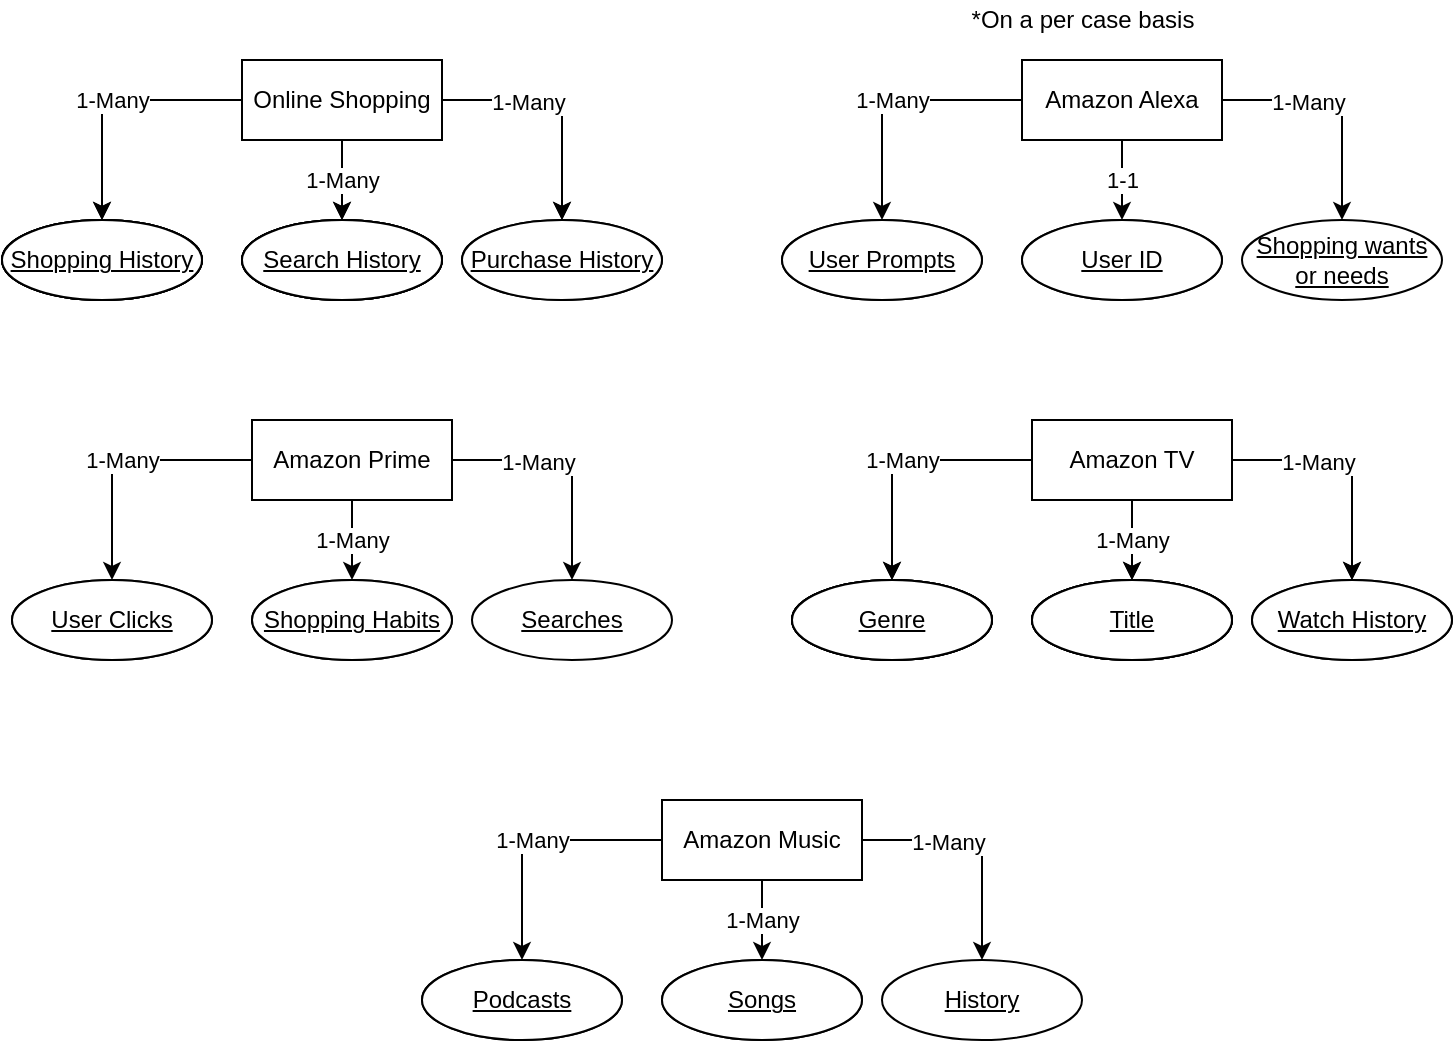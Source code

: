 <mxfile version="13.7.3" type="github">
  <diagram id="R2lEEEUBdFMjLlhIrx00" name="Page-1">
    <mxGraphModel dx="1422" dy="791" grid="1" gridSize="10" guides="1" tooltips="1" connect="1" arrows="1" fold="1" page="1" pageScale="1" pageWidth="850" pageHeight="1100" math="0" shadow="0" extFonts="Permanent Marker^https://fonts.googleapis.com/css?family=Permanent+Marker">
      <root>
        <mxCell id="0" />
        <mxCell id="1" parent="0" />
        <mxCell id="f8ZMk2chCt_CFVTAONVA-9" value="1-Many" style="edgeStyle=orthogonalEdgeStyle;rounded=0;orthogonalLoop=1;jettySize=auto;html=1;exitX=0.5;exitY=1;exitDx=0;exitDy=0;entryX=0.5;entryY=0;entryDx=0;entryDy=0;" edge="1" parent="1" source="f8ZMk2chCt_CFVTAONVA-1" target="f8ZMk2chCt_CFVTAONVA-7">
          <mxGeometry relative="1" as="geometry" />
        </mxCell>
        <mxCell id="f8ZMk2chCt_CFVTAONVA-10" value="1-Many" style="edgeStyle=orthogonalEdgeStyle;rounded=0;orthogonalLoop=1;jettySize=auto;html=1;exitX=0;exitY=0.5;exitDx=0;exitDy=0;entryX=0.5;entryY=0;entryDx=0;entryDy=0;" edge="1" parent="1" source="f8ZMk2chCt_CFVTAONVA-1" target="f8ZMk2chCt_CFVTAONVA-3">
          <mxGeometry relative="1" as="geometry" />
        </mxCell>
        <mxCell id="f8ZMk2chCt_CFVTAONVA-11" style="edgeStyle=orthogonalEdgeStyle;rounded=0;orthogonalLoop=1;jettySize=auto;html=1;exitX=1;exitY=0.5;exitDx=0;exitDy=0;entryX=0.5;entryY=0;entryDx=0;entryDy=0;" edge="1" parent="1" source="f8ZMk2chCt_CFVTAONVA-1" target="f8ZMk2chCt_CFVTAONVA-8">
          <mxGeometry relative="1" as="geometry" />
        </mxCell>
        <mxCell id="f8ZMk2chCt_CFVTAONVA-13" value="1-Many" style="edgeLabel;html=1;align=center;verticalAlign=middle;resizable=0;points=[];" vertex="1" connectable="0" parent="f8ZMk2chCt_CFVTAONVA-11">
          <mxGeometry x="-0.283" y="-1" relative="1" as="geometry">
            <mxPoint as="offset" />
          </mxGeometry>
        </mxCell>
        <mxCell id="f8ZMk2chCt_CFVTAONVA-1" value="Online Shopping" style="whiteSpace=wrap;html=1;align=center;" vertex="1" parent="1">
          <mxGeometry x="140" y="80" width="100" height="40" as="geometry" />
        </mxCell>
        <mxCell id="f8ZMk2chCt_CFVTAONVA-2" value="Attribute" style="ellipse;whiteSpace=wrap;html=1;align=center;fontStyle=4;" vertex="1" parent="1">
          <mxGeometry x="20" y="160" width="100" height="40" as="geometry" />
        </mxCell>
        <mxCell id="f8ZMk2chCt_CFVTAONVA-3" value="Shopping History" style="ellipse;whiteSpace=wrap;html=1;align=center;fontStyle=4;" vertex="1" parent="1">
          <mxGeometry x="20" y="160" width="100" height="40" as="geometry" />
        </mxCell>
        <mxCell id="f8ZMk2chCt_CFVTAONVA-4" value="Attribute" style="ellipse;whiteSpace=wrap;html=1;align=center;fontStyle=4;" vertex="1" parent="1">
          <mxGeometry x="140" y="160" width="100" height="40" as="geometry" />
        </mxCell>
        <mxCell id="f8ZMk2chCt_CFVTAONVA-7" value="Search History" style="ellipse;whiteSpace=wrap;html=1;align=center;fontStyle=4;" vertex="1" parent="1">
          <mxGeometry x="140" y="160" width="100" height="40" as="geometry" />
        </mxCell>
        <mxCell id="f8ZMk2chCt_CFVTAONVA-8" value="Purchase History" style="ellipse;whiteSpace=wrap;html=1;align=center;fontStyle=4;" vertex="1" parent="1">
          <mxGeometry x="250" y="160" width="100" height="40" as="geometry" />
        </mxCell>
        <mxCell id="f8ZMk2chCt_CFVTAONVA-14" value="1-Many" style="edgeStyle=orthogonalEdgeStyle;rounded=0;orthogonalLoop=1;jettySize=auto;html=1;exitX=0.5;exitY=1;exitDx=0;exitDy=0;entryX=0.5;entryY=0;entryDx=0;entryDy=0;" edge="1" parent="1" source="f8ZMk2chCt_CFVTAONVA-18" target="f8ZMk2chCt_CFVTAONVA-22">
          <mxGeometry relative="1" as="geometry" />
        </mxCell>
        <mxCell id="f8ZMk2chCt_CFVTAONVA-15" value="1-Many" style="edgeStyle=orthogonalEdgeStyle;rounded=0;orthogonalLoop=1;jettySize=auto;html=1;exitX=0;exitY=0.5;exitDx=0;exitDy=0;entryX=0.5;entryY=0;entryDx=0;entryDy=0;" edge="1" parent="1" source="f8ZMk2chCt_CFVTAONVA-18" target="f8ZMk2chCt_CFVTAONVA-20">
          <mxGeometry relative="1" as="geometry" />
        </mxCell>
        <mxCell id="f8ZMk2chCt_CFVTAONVA-16" style="edgeStyle=orthogonalEdgeStyle;rounded=0;orthogonalLoop=1;jettySize=auto;html=1;exitX=1;exitY=0.5;exitDx=0;exitDy=0;entryX=0.5;entryY=0;entryDx=0;entryDy=0;" edge="1" parent="1" source="f8ZMk2chCt_CFVTAONVA-18" target="f8ZMk2chCt_CFVTAONVA-23">
          <mxGeometry relative="1" as="geometry" />
        </mxCell>
        <mxCell id="f8ZMk2chCt_CFVTAONVA-17" value="1-Many" style="edgeLabel;html=1;align=center;verticalAlign=middle;resizable=0;points=[];" vertex="1" connectable="0" parent="f8ZMk2chCt_CFVTAONVA-16">
          <mxGeometry x="-0.283" y="-1" relative="1" as="geometry">
            <mxPoint as="offset" />
          </mxGeometry>
        </mxCell>
        <mxCell id="f8ZMk2chCt_CFVTAONVA-18" value="Online Shopping" style="whiteSpace=wrap;html=1;align=center;" vertex="1" parent="1">
          <mxGeometry x="140" y="80" width="100" height="40" as="geometry" />
        </mxCell>
        <mxCell id="f8ZMk2chCt_CFVTAONVA-19" value="Attribute" style="ellipse;whiteSpace=wrap;html=1;align=center;fontStyle=4;" vertex="1" parent="1">
          <mxGeometry x="20" y="160" width="100" height="40" as="geometry" />
        </mxCell>
        <mxCell id="f8ZMk2chCt_CFVTAONVA-20" value="Shopping History" style="ellipse;whiteSpace=wrap;html=1;align=center;fontStyle=4;" vertex="1" parent="1">
          <mxGeometry x="20" y="160" width="100" height="40" as="geometry" />
        </mxCell>
        <mxCell id="f8ZMk2chCt_CFVTAONVA-21" value="Attribute" style="ellipse;whiteSpace=wrap;html=1;align=center;fontStyle=4;" vertex="1" parent="1">
          <mxGeometry x="140" y="160" width="100" height="40" as="geometry" />
        </mxCell>
        <mxCell id="f8ZMk2chCt_CFVTAONVA-22" value="Search History" style="ellipse;whiteSpace=wrap;html=1;align=center;fontStyle=4;" vertex="1" parent="1">
          <mxGeometry x="140" y="160" width="100" height="40" as="geometry" />
        </mxCell>
        <mxCell id="f8ZMk2chCt_CFVTAONVA-23" value="Purchase History" style="ellipse;whiteSpace=wrap;html=1;align=center;fontStyle=4;" vertex="1" parent="1">
          <mxGeometry x="250" y="160" width="100" height="40" as="geometry" />
        </mxCell>
        <mxCell id="f8ZMk2chCt_CFVTAONVA-24" value="1-1" style="edgeStyle=orthogonalEdgeStyle;rounded=0;orthogonalLoop=1;jettySize=auto;html=1;exitX=0.5;exitY=1;exitDx=0;exitDy=0;entryX=0.5;entryY=0;entryDx=0;entryDy=0;" edge="1" parent="1" source="f8ZMk2chCt_CFVTAONVA-28" target="f8ZMk2chCt_CFVTAONVA-32">
          <mxGeometry relative="1" as="geometry" />
        </mxCell>
        <mxCell id="f8ZMk2chCt_CFVTAONVA-25" value="1-Many" style="edgeStyle=orthogonalEdgeStyle;rounded=0;orthogonalLoop=1;jettySize=auto;html=1;exitX=0;exitY=0.5;exitDx=0;exitDy=0;entryX=0.5;entryY=0;entryDx=0;entryDy=0;" edge="1" parent="1" source="f8ZMk2chCt_CFVTAONVA-28" target="f8ZMk2chCt_CFVTAONVA-30">
          <mxGeometry relative="1" as="geometry" />
        </mxCell>
        <mxCell id="f8ZMk2chCt_CFVTAONVA-26" style="edgeStyle=orthogonalEdgeStyle;rounded=0;orthogonalLoop=1;jettySize=auto;html=1;exitX=1;exitY=0.5;exitDx=0;exitDy=0;entryX=0.5;entryY=0;entryDx=0;entryDy=0;" edge="1" parent="1" source="f8ZMk2chCt_CFVTAONVA-28" target="f8ZMk2chCt_CFVTAONVA-33">
          <mxGeometry relative="1" as="geometry" />
        </mxCell>
        <mxCell id="f8ZMk2chCt_CFVTAONVA-27" value="1-Many" style="edgeLabel;html=1;align=center;verticalAlign=middle;resizable=0;points=[];" vertex="1" connectable="0" parent="f8ZMk2chCt_CFVTAONVA-26">
          <mxGeometry x="-0.283" y="-1" relative="1" as="geometry">
            <mxPoint as="offset" />
          </mxGeometry>
        </mxCell>
        <mxCell id="f8ZMk2chCt_CFVTAONVA-28" value="Amazon Alexa" style="whiteSpace=wrap;html=1;align=center;" vertex="1" parent="1">
          <mxGeometry x="530" y="80" width="100" height="40" as="geometry" />
        </mxCell>
        <mxCell id="f8ZMk2chCt_CFVTAONVA-29" value="Attribute" style="ellipse;whiteSpace=wrap;html=1;align=center;fontStyle=4;" vertex="1" parent="1">
          <mxGeometry x="410" y="160" width="100" height="40" as="geometry" />
        </mxCell>
        <mxCell id="f8ZMk2chCt_CFVTAONVA-30" value="User Prompts" style="ellipse;whiteSpace=wrap;html=1;align=center;fontStyle=4;" vertex="1" parent="1">
          <mxGeometry x="410" y="160" width="100" height="40" as="geometry" />
        </mxCell>
        <mxCell id="f8ZMk2chCt_CFVTAONVA-31" value="Attribute" style="ellipse;whiteSpace=wrap;html=1;align=center;fontStyle=4;" vertex="1" parent="1">
          <mxGeometry x="530" y="160" width="100" height="40" as="geometry" />
        </mxCell>
        <mxCell id="f8ZMk2chCt_CFVTAONVA-32" value="User ID" style="ellipse;whiteSpace=wrap;html=1;align=center;fontStyle=4;" vertex="1" parent="1">
          <mxGeometry x="530" y="160" width="100" height="40" as="geometry" />
        </mxCell>
        <mxCell id="f8ZMk2chCt_CFVTAONVA-33" value="Shopping wants or needs" style="ellipse;whiteSpace=wrap;html=1;align=center;fontStyle=4;" vertex="1" parent="1">
          <mxGeometry x="640" y="160" width="100" height="40" as="geometry" />
        </mxCell>
        <mxCell id="f8ZMk2chCt_CFVTAONVA-34" value="1-Many" style="edgeStyle=orthogonalEdgeStyle;rounded=0;orthogonalLoop=1;jettySize=auto;html=1;exitX=0.5;exitY=1;exitDx=0;exitDy=0;entryX=0.5;entryY=0;entryDx=0;entryDy=0;" edge="1" parent="1" source="f8ZMk2chCt_CFVTAONVA-38" target="f8ZMk2chCt_CFVTAONVA-42">
          <mxGeometry relative="1" as="geometry" />
        </mxCell>
        <mxCell id="f8ZMk2chCt_CFVTAONVA-35" value="1-Many" style="edgeStyle=orthogonalEdgeStyle;rounded=0;orthogonalLoop=1;jettySize=auto;html=1;exitX=0;exitY=0.5;exitDx=0;exitDy=0;entryX=0.5;entryY=0;entryDx=0;entryDy=0;" edge="1" parent="1" source="f8ZMk2chCt_CFVTAONVA-38" target="f8ZMk2chCt_CFVTAONVA-40">
          <mxGeometry relative="1" as="geometry" />
        </mxCell>
        <mxCell id="f8ZMk2chCt_CFVTAONVA-36" style="edgeStyle=orthogonalEdgeStyle;rounded=0;orthogonalLoop=1;jettySize=auto;html=1;exitX=1;exitY=0.5;exitDx=0;exitDy=0;entryX=0.5;entryY=0;entryDx=0;entryDy=0;" edge="1" parent="1" source="f8ZMk2chCt_CFVTAONVA-38" target="f8ZMk2chCt_CFVTAONVA-43">
          <mxGeometry relative="1" as="geometry" />
        </mxCell>
        <mxCell id="f8ZMk2chCt_CFVTAONVA-37" value="1-Many" style="edgeLabel;html=1;align=center;verticalAlign=middle;resizable=0;points=[];" vertex="1" connectable="0" parent="f8ZMk2chCt_CFVTAONVA-36">
          <mxGeometry x="-0.283" y="-1" relative="1" as="geometry">
            <mxPoint as="offset" />
          </mxGeometry>
        </mxCell>
        <mxCell id="f8ZMk2chCt_CFVTAONVA-38" value="Amazon Prime" style="whiteSpace=wrap;html=1;align=center;" vertex="1" parent="1">
          <mxGeometry x="145" y="260" width="100" height="40" as="geometry" />
        </mxCell>
        <mxCell id="f8ZMk2chCt_CFVTAONVA-39" value="Attribute" style="ellipse;whiteSpace=wrap;html=1;align=center;fontStyle=4;" vertex="1" parent="1">
          <mxGeometry x="25" y="340" width="100" height="40" as="geometry" />
        </mxCell>
        <mxCell id="f8ZMk2chCt_CFVTAONVA-40" value="User Clicks" style="ellipse;whiteSpace=wrap;html=1;align=center;fontStyle=4;" vertex="1" parent="1">
          <mxGeometry x="25" y="340" width="100" height="40" as="geometry" />
        </mxCell>
        <mxCell id="f8ZMk2chCt_CFVTAONVA-41" value="Attribute" style="ellipse;whiteSpace=wrap;html=1;align=center;fontStyle=4;" vertex="1" parent="1">
          <mxGeometry x="145" y="340" width="100" height="40" as="geometry" />
        </mxCell>
        <mxCell id="f8ZMk2chCt_CFVTAONVA-42" value="Shopping Habits" style="ellipse;whiteSpace=wrap;html=1;align=center;fontStyle=4;" vertex="1" parent="1">
          <mxGeometry x="145" y="340" width="100" height="40" as="geometry" />
        </mxCell>
        <mxCell id="f8ZMk2chCt_CFVTAONVA-43" value="Searches" style="ellipse;whiteSpace=wrap;html=1;align=center;fontStyle=4;" vertex="1" parent="1">
          <mxGeometry x="255" y="340" width="100" height="40" as="geometry" />
        </mxCell>
        <mxCell id="f8ZMk2chCt_CFVTAONVA-44" value="*On a per case basis" style="text;html=1;align=center;verticalAlign=middle;resizable=0;points=[];autosize=1;" vertex="1" parent="1">
          <mxGeometry x="495" y="50" width="130" height="20" as="geometry" />
        </mxCell>
        <mxCell id="f8ZMk2chCt_CFVTAONVA-65" value="1-Many" style="edgeStyle=orthogonalEdgeStyle;rounded=0;orthogonalLoop=1;jettySize=auto;html=1;exitX=0.5;exitY=1;exitDx=0;exitDy=0;entryX=0.5;entryY=0;entryDx=0;entryDy=0;" edge="1" parent="1" source="f8ZMk2chCt_CFVTAONVA-69" target="f8ZMk2chCt_CFVTAONVA-73">
          <mxGeometry relative="1" as="geometry" />
        </mxCell>
        <mxCell id="f8ZMk2chCt_CFVTAONVA-66" value="1-Many" style="edgeStyle=orthogonalEdgeStyle;rounded=0;orthogonalLoop=1;jettySize=auto;html=1;exitX=0;exitY=0.5;exitDx=0;exitDy=0;entryX=0.5;entryY=0;entryDx=0;entryDy=0;" edge="1" parent="1" source="f8ZMk2chCt_CFVTAONVA-69" target="f8ZMk2chCt_CFVTAONVA-71">
          <mxGeometry relative="1" as="geometry" />
        </mxCell>
        <mxCell id="f8ZMk2chCt_CFVTAONVA-67" style="edgeStyle=orthogonalEdgeStyle;rounded=0;orthogonalLoop=1;jettySize=auto;html=1;exitX=1;exitY=0.5;exitDx=0;exitDy=0;entryX=0.5;entryY=0;entryDx=0;entryDy=0;" edge="1" parent="1" source="f8ZMk2chCt_CFVTAONVA-69" target="f8ZMk2chCt_CFVTAONVA-74">
          <mxGeometry relative="1" as="geometry" />
        </mxCell>
        <mxCell id="f8ZMk2chCt_CFVTAONVA-68" value="1-Many" style="edgeLabel;html=1;align=center;verticalAlign=middle;resizable=0;points=[];" vertex="1" connectable="0" parent="f8ZMk2chCt_CFVTAONVA-67">
          <mxGeometry x="-0.283" y="-1" relative="1" as="geometry">
            <mxPoint as="offset" />
          </mxGeometry>
        </mxCell>
        <mxCell id="f8ZMk2chCt_CFVTAONVA-69" value="Amazon TV" style="whiteSpace=wrap;html=1;align=center;" vertex="1" parent="1">
          <mxGeometry x="535" y="260" width="100" height="40" as="geometry" />
        </mxCell>
        <mxCell id="f8ZMk2chCt_CFVTAONVA-70" value="Attribute" style="ellipse;whiteSpace=wrap;html=1;align=center;fontStyle=4;" vertex="1" parent="1">
          <mxGeometry x="415" y="340" width="100" height="40" as="geometry" />
        </mxCell>
        <mxCell id="f8ZMk2chCt_CFVTAONVA-71" value="Genre" style="ellipse;whiteSpace=wrap;html=1;align=center;fontStyle=4;" vertex="1" parent="1">
          <mxGeometry x="415" y="340" width="100" height="40" as="geometry" />
        </mxCell>
        <mxCell id="f8ZMk2chCt_CFVTAONVA-72" value="Attribute" style="ellipse;whiteSpace=wrap;html=1;align=center;fontStyle=4;" vertex="1" parent="1">
          <mxGeometry x="535" y="340" width="100" height="40" as="geometry" />
        </mxCell>
        <mxCell id="f8ZMk2chCt_CFVTAONVA-73" value="Title" style="ellipse;whiteSpace=wrap;html=1;align=center;fontStyle=4;" vertex="1" parent="1">
          <mxGeometry x="535" y="340" width="100" height="40" as="geometry" />
        </mxCell>
        <mxCell id="f8ZMk2chCt_CFVTAONVA-74" value="Watch History" style="ellipse;whiteSpace=wrap;html=1;align=center;fontStyle=4;" vertex="1" parent="1">
          <mxGeometry x="645" y="340" width="100" height="40" as="geometry" />
        </mxCell>
        <mxCell id="f8ZMk2chCt_CFVTAONVA-75" value="1-Many" style="edgeStyle=orthogonalEdgeStyle;rounded=0;orthogonalLoop=1;jettySize=auto;html=1;exitX=0.5;exitY=1;exitDx=0;exitDy=0;entryX=0.5;entryY=0;entryDx=0;entryDy=0;" edge="1" parent="1" source="f8ZMk2chCt_CFVTAONVA-79" target="f8ZMk2chCt_CFVTAONVA-83">
          <mxGeometry relative="1" as="geometry" />
        </mxCell>
        <mxCell id="f8ZMk2chCt_CFVTAONVA-76" value="1-Many" style="edgeStyle=orthogonalEdgeStyle;rounded=0;orthogonalLoop=1;jettySize=auto;html=1;exitX=0;exitY=0.5;exitDx=0;exitDy=0;entryX=0.5;entryY=0;entryDx=0;entryDy=0;" edge="1" parent="1" source="f8ZMk2chCt_CFVTAONVA-79" target="f8ZMk2chCt_CFVTAONVA-81">
          <mxGeometry relative="1" as="geometry" />
        </mxCell>
        <mxCell id="f8ZMk2chCt_CFVTAONVA-77" style="edgeStyle=orthogonalEdgeStyle;rounded=0;orthogonalLoop=1;jettySize=auto;html=1;exitX=1;exitY=0.5;exitDx=0;exitDy=0;entryX=0.5;entryY=0;entryDx=0;entryDy=0;" edge="1" parent="1" source="f8ZMk2chCt_CFVTAONVA-79" target="f8ZMk2chCt_CFVTAONVA-84">
          <mxGeometry relative="1" as="geometry" />
        </mxCell>
        <mxCell id="f8ZMk2chCt_CFVTAONVA-78" value="1-Many" style="edgeLabel;html=1;align=center;verticalAlign=middle;resizable=0;points=[];" vertex="1" connectable="0" parent="f8ZMk2chCt_CFVTAONVA-77">
          <mxGeometry x="-0.283" y="-1" relative="1" as="geometry">
            <mxPoint as="offset" />
          </mxGeometry>
        </mxCell>
        <mxCell id="f8ZMk2chCt_CFVTAONVA-79" value="Amazon TV" style="whiteSpace=wrap;html=1;align=center;" vertex="1" parent="1">
          <mxGeometry x="535" y="260" width="100" height="40" as="geometry" />
        </mxCell>
        <mxCell id="f8ZMk2chCt_CFVTAONVA-80" value="Attribute" style="ellipse;whiteSpace=wrap;html=1;align=center;fontStyle=4;" vertex="1" parent="1">
          <mxGeometry x="415" y="340" width="100" height="40" as="geometry" />
        </mxCell>
        <mxCell id="f8ZMk2chCt_CFVTAONVA-81" value="Genre" style="ellipse;whiteSpace=wrap;html=1;align=center;fontStyle=4;" vertex="1" parent="1">
          <mxGeometry x="415" y="340" width="100" height="40" as="geometry" />
        </mxCell>
        <mxCell id="f8ZMk2chCt_CFVTAONVA-82" value="Attribute" style="ellipse;whiteSpace=wrap;html=1;align=center;fontStyle=4;" vertex="1" parent="1">
          <mxGeometry x="535" y="340" width="100" height="40" as="geometry" />
        </mxCell>
        <mxCell id="f8ZMk2chCt_CFVTAONVA-83" value="Title" style="ellipse;whiteSpace=wrap;html=1;align=center;fontStyle=4;" vertex="1" parent="1">
          <mxGeometry x="535" y="340" width="100" height="40" as="geometry" />
        </mxCell>
        <mxCell id="f8ZMk2chCt_CFVTAONVA-84" value="Watch History" style="ellipse;whiteSpace=wrap;html=1;align=center;fontStyle=4;" vertex="1" parent="1">
          <mxGeometry x="645" y="340" width="100" height="40" as="geometry" />
        </mxCell>
        <mxCell id="f8ZMk2chCt_CFVTAONVA-85" value="1-Many" style="edgeStyle=orthogonalEdgeStyle;rounded=0;orthogonalLoop=1;jettySize=auto;html=1;exitX=0.5;exitY=1;exitDx=0;exitDy=0;entryX=0.5;entryY=0;entryDx=0;entryDy=0;" edge="1" parent="1" source="f8ZMk2chCt_CFVTAONVA-89" target="f8ZMk2chCt_CFVTAONVA-93">
          <mxGeometry relative="1" as="geometry" />
        </mxCell>
        <mxCell id="f8ZMk2chCt_CFVTAONVA-86" value="1-Many" style="edgeStyle=orthogonalEdgeStyle;rounded=0;orthogonalLoop=1;jettySize=auto;html=1;exitX=0;exitY=0.5;exitDx=0;exitDy=0;entryX=0.5;entryY=0;entryDx=0;entryDy=0;" edge="1" parent="1" source="f8ZMk2chCt_CFVTAONVA-89" target="f8ZMk2chCt_CFVTAONVA-91">
          <mxGeometry relative="1" as="geometry" />
        </mxCell>
        <mxCell id="f8ZMk2chCt_CFVTAONVA-87" style="edgeStyle=orthogonalEdgeStyle;rounded=0;orthogonalLoop=1;jettySize=auto;html=1;exitX=1;exitY=0.5;exitDx=0;exitDy=0;entryX=0.5;entryY=0;entryDx=0;entryDy=0;" edge="1" parent="1" source="f8ZMk2chCt_CFVTAONVA-89" target="f8ZMk2chCt_CFVTAONVA-94">
          <mxGeometry relative="1" as="geometry" />
        </mxCell>
        <mxCell id="f8ZMk2chCt_CFVTAONVA-88" value="1-Many" style="edgeLabel;html=1;align=center;verticalAlign=middle;resizable=0;points=[];" vertex="1" connectable="0" parent="f8ZMk2chCt_CFVTAONVA-87">
          <mxGeometry x="-0.283" y="-1" relative="1" as="geometry">
            <mxPoint as="offset" />
          </mxGeometry>
        </mxCell>
        <mxCell id="f8ZMk2chCt_CFVTAONVA-89" value="Amazon Music" style="whiteSpace=wrap;html=1;align=center;" vertex="1" parent="1">
          <mxGeometry x="350" y="450" width="100" height="40" as="geometry" />
        </mxCell>
        <mxCell id="f8ZMk2chCt_CFVTAONVA-90" value="Attribute" style="ellipse;whiteSpace=wrap;html=1;align=center;fontStyle=4;" vertex="1" parent="1">
          <mxGeometry x="230" y="530" width="100" height="40" as="geometry" />
        </mxCell>
        <mxCell id="f8ZMk2chCt_CFVTAONVA-91" value="Podcasts" style="ellipse;whiteSpace=wrap;html=1;align=center;fontStyle=4;" vertex="1" parent="1">
          <mxGeometry x="230" y="530" width="100" height="40" as="geometry" />
        </mxCell>
        <mxCell id="f8ZMk2chCt_CFVTAONVA-92" value="Attribute" style="ellipse;whiteSpace=wrap;html=1;align=center;fontStyle=4;" vertex="1" parent="1">
          <mxGeometry x="350" y="530" width="100" height="40" as="geometry" />
        </mxCell>
        <mxCell id="f8ZMk2chCt_CFVTAONVA-93" value="Songs" style="ellipse;whiteSpace=wrap;html=1;align=center;fontStyle=4;" vertex="1" parent="1">
          <mxGeometry x="350" y="530" width="100" height="40" as="geometry" />
        </mxCell>
        <mxCell id="f8ZMk2chCt_CFVTAONVA-94" value="History" style="ellipse;whiteSpace=wrap;html=1;align=center;fontStyle=4;" vertex="1" parent="1">
          <mxGeometry x="460" y="530" width="100" height="40" as="geometry" />
        </mxCell>
      </root>
    </mxGraphModel>
  </diagram>
</mxfile>
